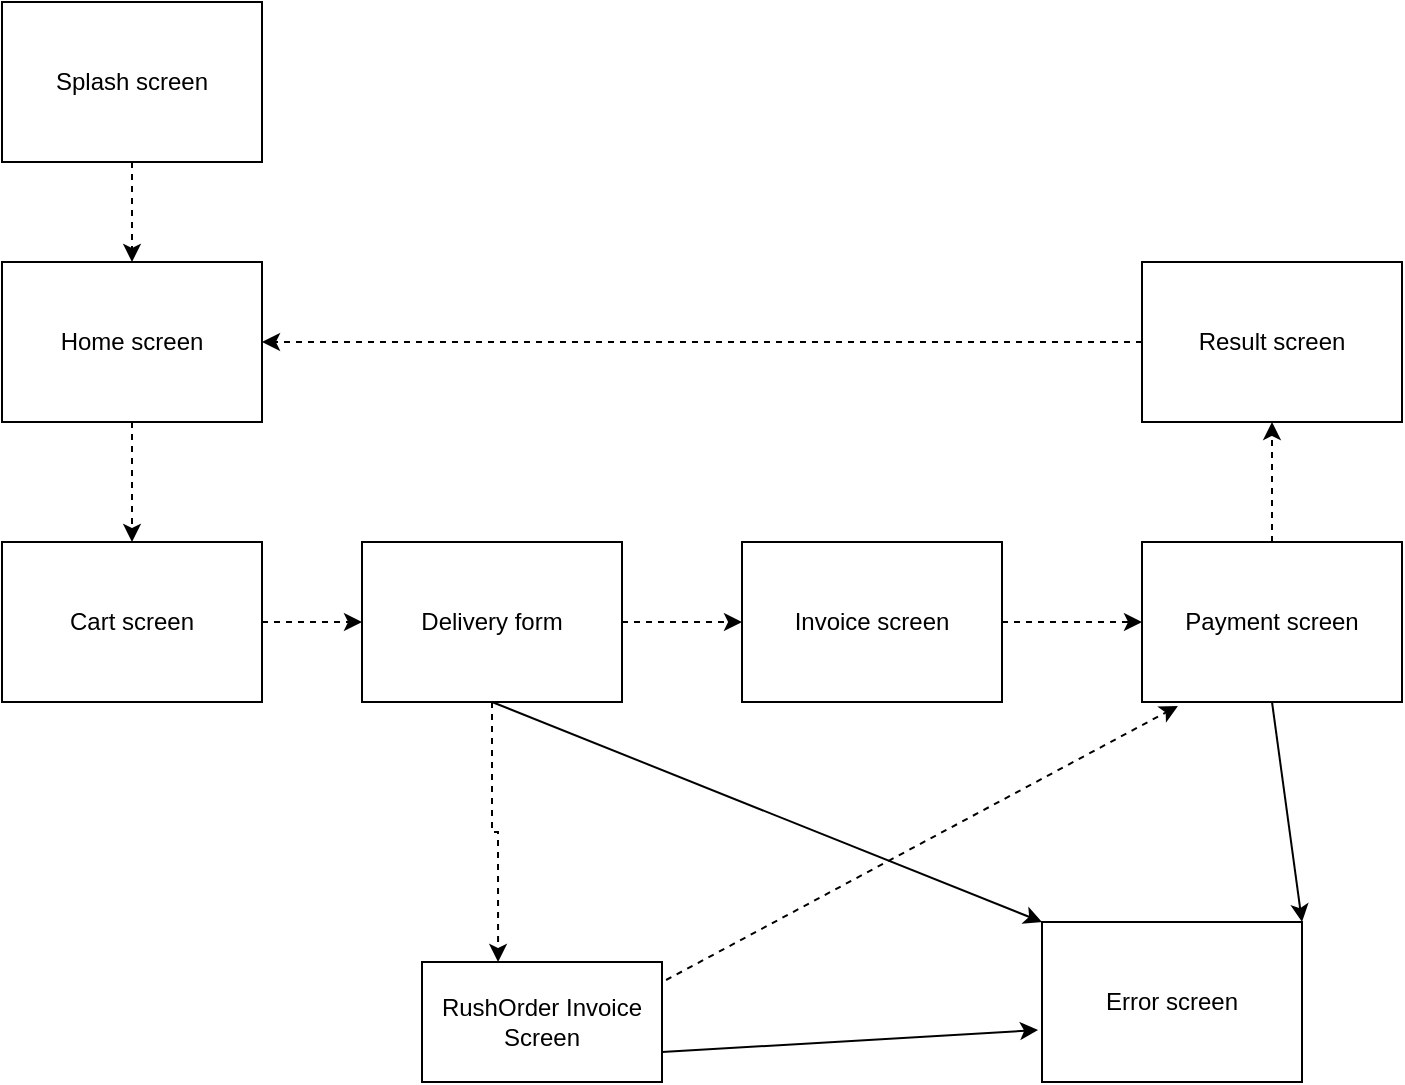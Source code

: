 <mxfile version="20.5.3" type="device"><diagram id="QYTnwOISDjuInJhqqQfy" name="Page-1"><mxGraphModel dx="1102" dy="582" grid="1" gridSize="10" guides="1" tooltips="1" connect="1" arrows="1" fold="1" page="1" pageScale="1" pageWidth="850" pageHeight="1100" math="0" shadow="0"><root><mxCell id="0"/><mxCell id="1" parent="0"/><mxCell id="wv1eib-jn8dcwIVN7s3l-1" value="" style="edgeStyle=orthogonalEdgeStyle;rounded=0;orthogonalLoop=1;jettySize=auto;html=1;dashed=1;" edge="1" parent="1" source="wv1eib-jn8dcwIVN7s3l-2" target="wv1eib-jn8dcwIVN7s3l-4"><mxGeometry relative="1" as="geometry"/></mxCell><mxCell id="wv1eib-jn8dcwIVN7s3l-2" value="Splash screen" style="rounded=0;whiteSpace=wrap;html=1;" vertex="1" parent="1"><mxGeometry x="30" y="40" width="130" height="80" as="geometry"/></mxCell><mxCell id="wv1eib-jn8dcwIVN7s3l-3" value="" style="edgeStyle=orthogonalEdgeStyle;rounded=0;orthogonalLoop=1;jettySize=auto;html=1;dashed=1;" edge="1" parent="1" source="wv1eib-jn8dcwIVN7s3l-4" target="wv1eib-jn8dcwIVN7s3l-6"><mxGeometry relative="1" as="geometry"/></mxCell><mxCell id="wv1eib-jn8dcwIVN7s3l-4" value="Home screen" style="rounded=0;whiteSpace=wrap;html=1;" vertex="1" parent="1"><mxGeometry x="30" y="170" width="130" height="80" as="geometry"/></mxCell><mxCell id="wv1eib-jn8dcwIVN7s3l-5" style="edgeStyle=orthogonalEdgeStyle;rounded=0;orthogonalLoop=1;jettySize=auto;html=1;entryX=0;entryY=0.5;entryDx=0;entryDy=0;dashed=1;" edge="1" parent="1" source="wv1eib-jn8dcwIVN7s3l-6" target="wv1eib-jn8dcwIVN7s3l-8"><mxGeometry relative="1" as="geometry"/></mxCell><mxCell id="wv1eib-jn8dcwIVN7s3l-6" value="Cart screen" style="rounded=0;whiteSpace=wrap;html=1;" vertex="1" parent="1"><mxGeometry x="30" y="310" width="130" height="80" as="geometry"/></mxCell><mxCell id="wv1eib-jn8dcwIVN7s3l-7" style="edgeStyle=orthogonalEdgeStyle;rounded=0;orthogonalLoop=1;jettySize=auto;html=1;entryX=0;entryY=0.5;entryDx=0;entryDy=0;dashed=1;" edge="1" parent="1" source="wv1eib-jn8dcwIVN7s3l-8" target="wv1eib-jn8dcwIVN7s3l-10"><mxGeometry relative="1" as="geometry"/></mxCell><mxCell id="wv1eib-jn8dcwIVN7s3l-19" style="edgeStyle=orthogonalEdgeStyle;rounded=0;orthogonalLoop=1;jettySize=auto;html=1;entryX=0.317;entryY=0;entryDx=0;entryDy=0;entryPerimeter=0;dashed=1;" edge="1" parent="1" source="wv1eib-jn8dcwIVN7s3l-8" target="wv1eib-jn8dcwIVN7s3l-18"><mxGeometry relative="1" as="geometry"/></mxCell><mxCell id="wv1eib-jn8dcwIVN7s3l-8" value="Delivery form" style="rounded=0;whiteSpace=wrap;html=1;" vertex="1" parent="1"><mxGeometry x="210" y="310" width="130" height="80" as="geometry"/></mxCell><mxCell id="wv1eib-jn8dcwIVN7s3l-9" style="edgeStyle=orthogonalEdgeStyle;rounded=0;orthogonalLoop=1;jettySize=auto;html=1;entryX=0;entryY=0.5;entryDx=0;entryDy=0;dashed=1;" edge="1" parent="1" source="wv1eib-jn8dcwIVN7s3l-10" target="wv1eib-jn8dcwIVN7s3l-12"><mxGeometry relative="1" as="geometry"/></mxCell><mxCell id="wv1eib-jn8dcwIVN7s3l-10" value="Invoice screen" style="rounded=0;whiteSpace=wrap;html=1;" vertex="1" parent="1"><mxGeometry x="400" y="310" width="130" height="80" as="geometry"/></mxCell><mxCell id="wv1eib-jn8dcwIVN7s3l-11" style="edgeStyle=orthogonalEdgeStyle;rounded=0;orthogonalLoop=1;jettySize=auto;html=1;entryX=0.5;entryY=1;entryDx=0;entryDy=0;dashed=1;" edge="1" parent="1" source="wv1eib-jn8dcwIVN7s3l-12" target="wv1eib-jn8dcwIVN7s3l-14"><mxGeometry relative="1" as="geometry"/></mxCell><mxCell id="wv1eib-jn8dcwIVN7s3l-12" value="Payment screen" style="rounded=0;whiteSpace=wrap;html=1;" vertex="1" parent="1"><mxGeometry x="600" y="310" width="130" height="80" as="geometry"/></mxCell><mxCell id="wv1eib-jn8dcwIVN7s3l-13" style="edgeStyle=orthogonalEdgeStyle;rounded=0;orthogonalLoop=1;jettySize=auto;html=1;dashed=1;" edge="1" parent="1" source="wv1eib-jn8dcwIVN7s3l-14" target="wv1eib-jn8dcwIVN7s3l-4"><mxGeometry relative="1" as="geometry"/></mxCell><mxCell id="wv1eib-jn8dcwIVN7s3l-14" value="Result screen" style="rounded=0;whiteSpace=wrap;html=1;" vertex="1" parent="1"><mxGeometry x="600" y="170" width="130" height="80" as="geometry"/></mxCell><mxCell id="wv1eib-jn8dcwIVN7s3l-15" value="Error screen" style="rounded=0;whiteSpace=wrap;html=1;" vertex="1" parent="1"><mxGeometry x="550" y="500" width="130" height="80" as="geometry"/></mxCell><mxCell id="wv1eib-jn8dcwIVN7s3l-16" value="" style="endArrow=classic;html=1;rounded=0;exitX=0.5;exitY=1;exitDx=0;exitDy=0;entryX=0;entryY=0;entryDx=0;entryDy=0;" edge="1" parent="1" source="wv1eib-jn8dcwIVN7s3l-8" target="wv1eib-jn8dcwIVN7s3l-15"><mxGeometry width="50" height="50" relative="1" as="geometry"><mxPoint x="400" y="330" as="sourcePoint"/><mxPoint x="450" y="280" as="targetPoint"/><Array as="points"/></mxGeometry></mxCell><mxCell id="wv1eib-jn8dcwIVN7s3l-17" value="" style="endArrow=classic;html=1;rounded=0;exitX=0.5;exitY=1;exitDx=0;exitDy=0;entryX=1;entryY=0;entryDx=0;entryDy=0;" edge="1" parent="1" source="wv1eib-jn8dcwIVN7s3l-12" target="wv1eib-jn8dcwIVN7s3l-15"><mxGeometry width="50" height="50" relative="1" as="geometry"><mxPoint x="400" y="330" as="sourcePoint"/><mxPoint x="450" y="280" as="targetPoint"/></mxGeometry></mxCell><mxCell id="wv1eib-jn8dcwIVN7s3l-18" value="RushOrder Invoice Screen" style="rounded=0;whiteSpace=wrap;html=1;" vertex="1" parent="1"><mxGeometry x="240" y="520" width="120" height="60" as="geometry"/></mxCell><mxCell id="wv1eib-jn8dcwIVN7s3l-20" value="" style="endArrow=classic;html=1;rounded=0;exitX=1;exitY=0.75;exitDx=0;exitDy=0;entryX=-0.015;entryY=0.675;entryDx=0;entryDy=0;entryPerimeter=0;" edge="1" parent="1" source="wv1eib-jn8dcwIVN7s3l-18" target="wv1eib-jn8dcwIVN7s3l-15"><mxGeometry width="50" height="50" relative="1" as="geometry"><mxPoint x="400" y="500" as="sourcePoint"/><mxPoint x="450" y="450" as="targetPoint"/></mxGeometry></mxCell><mxCell id="wv1eib-jn8dcwIVN7s3l-21" value="" style="endArrow=classic;html=1;rounded=0;exitX=1.017;exitY=0.15;exitDx=0;exitDy=0;exitPerimeter=0;entryX=0.138;entryY=1.025;entryDx=0;entryDy=0;entryPerimeter=0;dashed=1;" edge="1" parent="1" source="wv1eib-jn8dcwIVN7s3l-18" target="wv1eib-jn8dcwIVN7s3l-12"><mxGeometry width="50" height="50" relative="1" as="geometry"><mxPoint x="400" y="500" as="sourcePoint"/><mxPoint x="450" y="450" as="targetPoint"/></mxGeometry></mxCell></root></mxGraphModel></diagram></mxfile>